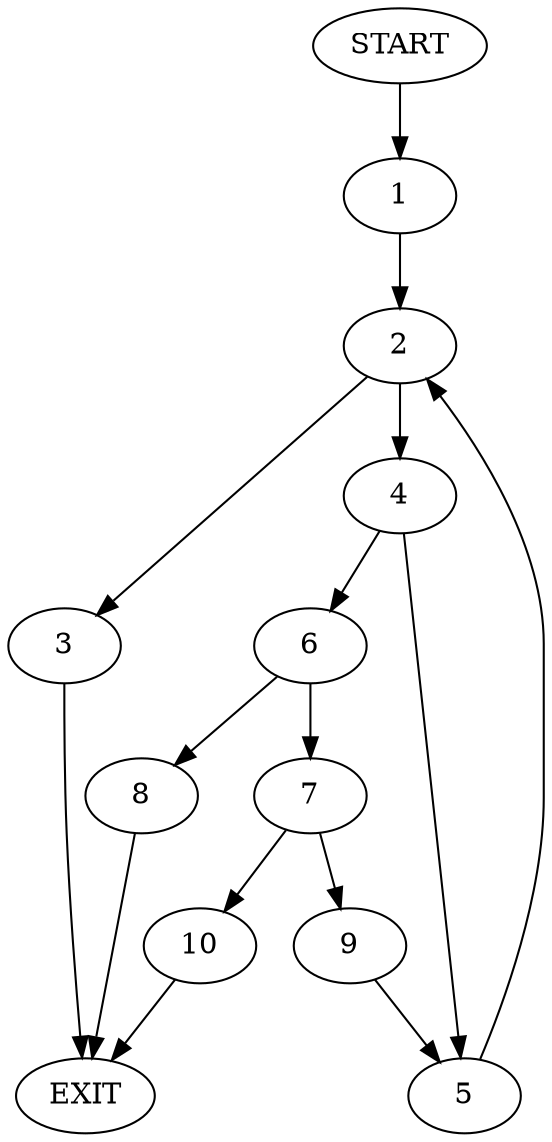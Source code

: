 digraph {
0 [label="START"]
11 [label="EXIT"]
0 -> 1
1 -> 2
2 -> 3
2 -> 4
3 -> 11
4 -> 5
4 -> 6
6 -> 7
6 -> 8
5 -> 2
8 -> 11
7 -> 9
7 -> 10
9 -> 5
10 -> 11
}
